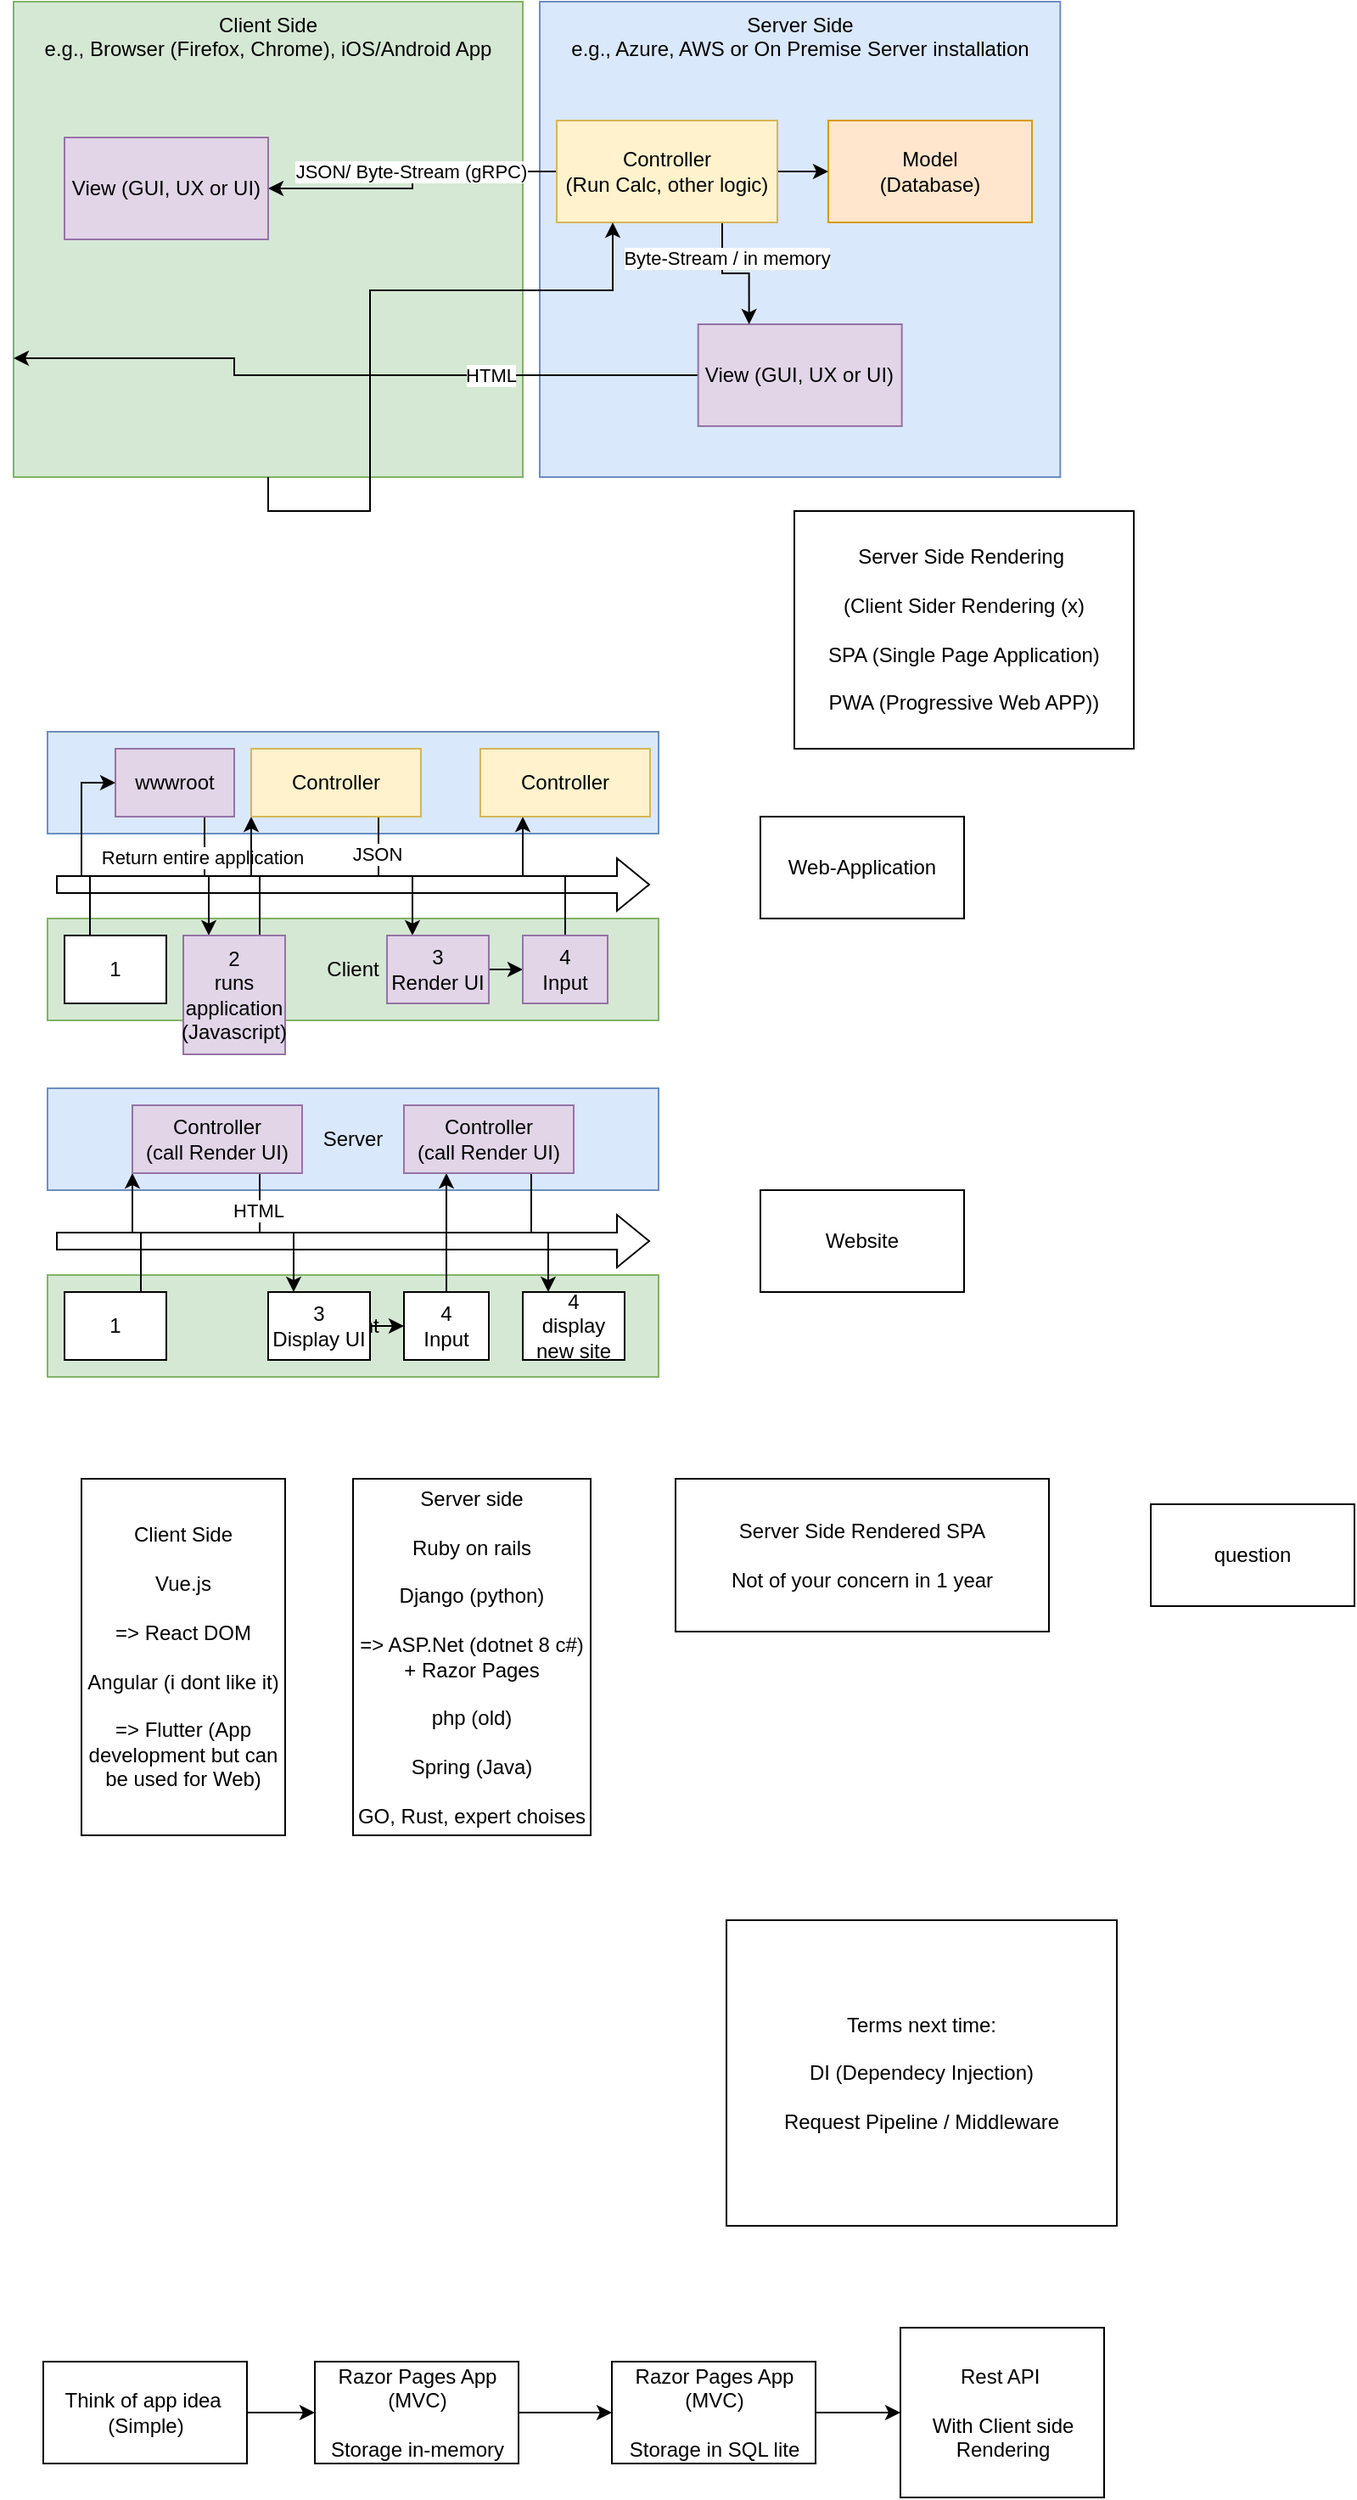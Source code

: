 <mxfile version="24.4.4" type="device">
  <diagram name="Page-1" id="oQQ7_ljhtHYFDeojWaqg">
    <mxGraphModel dx="1426" dy="751" grid="1" gridSize="10" guides="1" tooltips="1" connect="1" arrows="1" fold="1" page="1" pageScale="1" pageWidth="827" pageHeight="1169" math="0" shadow="0">
      <root>
        <mxCell id="0" />
        <mxCell id="1" parent="0" />
        <mxCell id="OJlBbGmLdrQoNpGTSctd-1" value="Client Side&lt;br&gt;e.g., Browser (Firefox, Chrome), iOS/Android App" style="rounded=0;whiteSpace=wrap;html=1;horizontal=1;verticalAlign=top;fillColor=#d5e8d4;strokeColor=#82b366;" parent="1" vertex="1">
          <mxGeometry x="100" y="60" width="300" height="280" as="geometry" />
        </mxCell>
        <mxCell id="OJlBbGmLdrQoNpGTSctd-2" value="Server Side&lt;br&gt;e.g., Azure, AWS or On Premise Server installation" style="rounded=0;whiteSpace=wrap;html=1;horizontal=1;verticalAlign=top;fillColor=#dae8fc;strokeColor=#6c8ebf;" parent="1" vertex="1">
          <mxGeometry x="410" y="60" width="306.67" height="280" as="geometry" />
        </mxCell>
        <mxCell id="OJlBbGmLdrQoNpGTSctd-17" style="edgeStyle=orthogonalEdgeStyle;rounded=0;orthogonalLoop=1;jettySize=auto;html=1;exitX=0;exitY=0.5;exitDx=0;exitDy=0;entryX=0;entryY=0.75;entryDx=0;entryDy=0;" parent="1" source="OJlBbGmLdrQoNpGTSctd-3" target="OJlBbGmLdrQoNpGTSctd-1" edge="1">
          <mxGeometry relative="1" as="geometry">
            <mxPoint x="250" y="280" as="targetPoint" />
            <Array as="points">
              <mxPoint x="230" y="280" />
              <mxPoint x="230" y="270" />
            </Array>
          </mxGeometry>
        </mxCell>
        <mxCell id="OJlBbGmLdrQoNpGTSctd-18" value="HTML" style="edgeLabel;html=1;align=center;verticalAlign=middle;resizable=0;points=[];" parent="OJlBbGmLdrQoNpGTSctd-17" vertex="1" connectable="0">
          <mxGeometry x="-0.09" y="3" relative="1" as="geometry">
            <mxPoint x="65" y="-3" as="offset" />
          </mxGeometry>
        </mxCell>
        <mxCell id="OJlBbGmLdrQoNpGTSctd-3" value="View (GUI, UX or UI)" style="rounded=0;whiteSpace=wrap;html=1;fillColor=#e1d5e7;strokeColor=#9673a6;" parent="1" vertex="1">
          <mxGeometry x="503.34" y="250" width="120" height="60" as="geometry" />
        </mxCell>
        <mxCell id="OJlBbGmLdrQoNpGTSctd-4" value="Model&lt;br&gt;(Database)" style="rounded=0;whiteSpace=wrap;html=1;fillColor=#ffe6cc;strokeColor=#d79b00;" parent="1" vertex="1">
          <mxGeometry x="580" y="130" width="120" height="60" as="geometry" />
        </mxCell>
        <mxCell id="OJlBbGmLdrQoNpGTSctd-8" style="edgeStyle=orthogonalEdgeStyle;rounded=0;orthogonalLoop=1;jettySize=auto;html=1;exitX=1;exitY=0.5;exitDx=0;exitDy=0;entryX=0;entryY=0.5;entryDx=0;entryDy=0;" parent="1" source="OJlBbGmLdrQoNpGTSctd-5" target="OJlBbGmLdrQoNpGTSctd-4" edge="1">
          <mxGeometry relative="1" as="geometry" />
        </mxCell>
        <mxCell id="OJlBbGmLdrQoNpGTSctd-9" style="edgeStyle=orthogonalEdgeStyle;rounded=0;orthogonalLoop=1;jettySize=auto;html=1;exitX=0.75;exitY=1;exitDx=0;exitDy=0;entryX=0.25;entryY=0;entryDx=0;entryDy=0;" parent="1" source="OJlBbGmLdrQoNpGTSctd-5" target="OJlBbGmLdrQoNpGTSctd-3" edge="1">
          <mxGeometry relative="1" as="geometry" />
        </mxCell>
        <mxCell id="OJlBbGmLdrQoNpGTSctd-11" value="Byte-Stream / in memory" style="edgeLabel;html=1;align=center;verticalAlign=middle;resizable=0;points=[];" parent="OJlBbGmLdrQoNpGTSctd-9" vertex="1" connectable="0">
          <mxGeometry x="-0.465" y="2" relative="1" as="geometry">
            <mxPoint as="offset" />
          </mxGeometry>
        </mxCell>
        <mxCell id="OJlBbGmLdrQoNpGTSctd-13" style="edgeStyle=orthogonalEdgeStyle;rounded=0;orthogonalLoop=1;jettySize=auto;html=1;exitX=0;exitY=0.5;exitDx=0;exitDy=0;entryX=1;entryY=0.5;entryDx=0;entryDy=0;" parent="1" source="OJlBbGmLdrQoNpGTSctd-5" target="OJlBbGmLdrQoNpGTSctd-12" edge="1">
          <mxGeometry relative="1" as="geometry" />
        </mxCell>
        <mxCell id="OJlBbGmLdrQoNpGTSctd-14" value="JSON/ Byte-Stream (gRPC)" style="edgeLabel;html=1;align=center;verticalAlign=middle;resizable=0;points=[];" parent="OJlBbGmLdrQoNpGTSctd-13" vertex="1" connectable="0">
          <mxGeometry x="-0.208" relative="1" as="geometry">
            <mxPoint x="-15" as="offset" />
          </mxGeometry>
        </mxCell>
        <mxCell id="OJlBbGmLdrQoNpGTSctd-5" value="Controller&lt;br&gt;(Run Calc, other logic)" style="rounded=0;whiteSpace=wrap;html=1;fillColor=#fff2cc;strokeColor=#d6b656;" parent="1" vertex="1">
          <mxGeometry x="420" y="130" width="130" height="60" as="geometry" />
        </mxCell>
        <mxCell id="OJlBbGmLdrQoNpGTSctd-7" style="edgeStyle=orthogonalEdgeStyle;rounded=0;orthogonalLoop=1;jettySize=auto;html=1;exitX=0.5;exitY=1;exitDx=0;exitDy=0;entryX=0.25;entryY=1;entryDx=0;entryDy=0;" parent="1" source="OJlBbGmLdrQoNpGTSctd-1" target="OJlBbGmLdrQoNpGTSctd-5" edge="1">
          <mxGeometry relative="1" as="geometry">
            <Array as="points">
              <mxPoint x="250" y="360" />
              <mxPoint x="310" y="360" />
              <mxPoint x="310" y="230" />
              <mxPoint x="453" y="230" />
              <mxPoint x="453" y="190" />
            </Array>
          </mxGeometry>
        </mxCell>
        <mxCell id="OJlBbGmLdrQoNpGTSctd-10" value="Server Side Rendering&amp;nbsp;&lt;br&gt;&lt;br&gt;(Client Sider Rendering (x)&lt;br&gt;&lt;br&gt;SPA (Single Page Application)&lt;br&gt;&lt;br&gt;PWA (Progressive Web APP))" style="rounded=0;whiteSpace=wrap;html=1;" parent="1" vertex="1">
          <mxGeometry x="560.0" y="360" width="200" height="140" as="geometry" />
        </mxCell>
        <mxCell id="OJlBbGmLdrQoNpGTSctd-12" value="View (GUI, UX or UI)" style="rounded=0;whiteSpace=wrap;html=1;fillColor=#e1d5e7;strokeColor=#9673a6;" parent="1" vertex="1">
          <mxGeometry x="130.0" y="140" width="120" height="60" as="geometry" />
        </mxCell>
        <mxCell id="OJlBbGmLdrQoNpGTSctd-21" value="Server" style="rounded=0;whiteSpace=wrap;html=1;fillColor=#dae8fc;strokeColor=#6c8ebf;" parent="1" vertex="1">
          <mxGeometry x="120" y="490" width="360" height="60" as="geometry" />
        </mxCell>
        <mxCell id="OJlBbGmLdrQoNpGTSctd-22" value="Client" style="rounded=0;whiteSpace=wrap;html=1;fillColor=#d5e8d4;strokeColor=#82b366;" parent="1" vertex="1">
          <mxGeometry x="120" y="600" width="360" height="60" as="geometry" />
        </mxCell>
        <mxCell id="OJlBbGmLdrQoNpGTSctd-23" value="" style="shape=flexArrow;endArrow=classic;html=1;rounded=0;" parent="1" edge="1">
          <mxGeometry width="50" height="50" relative="1" as="geometry">
            <mxPoint x="125" y="580" as="sourcePoint" />
            <mxPoint x="475" y="580" as="targetPoint" />
          </mxGeometry>
        </mxCell>
        <mxCell id="OJlBbGmLdrQoNpGTSctd-26" style="edgeStyle=orthogonalEdgeStyle;rounded=0;orthogonalLoop=1;jettySize=auto;html=1;exitX=0.75;exitY=1;exitDx=0;exitDy=0;entryX=0.25;entryY=0;entryDx=0;entryDy=0;" parent="1" source="OJlBbGmLdrQoNpGTSctd-20" target="OJlBbGmLdrQoNpGTSctd-25" edge="1">
          <mxGeometry relative="1" as="geometry" />
        </mxCell>
        <mxCell id="OJlBbGmLdrQoNpGTSctd-59" value="Return entire application" style="edgeLabel;html=1;align=center;verticalAlign=middle;resizable=0;points=[];" parent="OJlBbGmLdrQoNpGTSctd-26" vertex="1" connectable="0">
          <mxGeometry x="-0.336" y="-2" relative="1" as="geometry">
            <mxPoint as="offset" />
          </mxGeometry>
        </mxCell>
        <mxCell id="OJlBbGmLdrQoNpGTSctd-20" value="wwwroot" style="rounded=0;whiteSpace=wrap;html=1;fillColor=#e1d5e7;strokeColor=#9673a6;" parent="1" vertex="1">
          <mxGeometry x="160" y="500" width="70" height="40" as="geometry" />
        </mxCell>
        <mxCell id="OJlBbGmLdrQoNpGTSctd-24" style="edgeStyle=orthogonalEdgeStyle;rounded=0;orthogonalLoop=1;jettySize=auto;html=1;exitX=0.25;exitY=0;exitDx=0;exitDy=0;entryX=0;entryY=0.5;entryDx=0;entryDy=0;" parent="1" source="OJlBbGmLdrQoNpGTSctd-19" target="OJlBbGmLdrQoNpGTSctd-20" edge="1">
          <mxGeometry relative="1" as="geometry" />
        </mxCell>
        <mxCell id="OJlBbGmLdrQoNpGTSctd-19" value="1" style="rounded=0;whiteSpace=wrap;html=1;" parent="1" vertex="1">
          <mxGeometry x="130" y="610" width="60" height="40" as="geometry" />
        </mxCell>
        <mxCell id="OJlBbGmLdrQoNpGTSctd-28" style="edgeStyle=orthogonalEdgeStyle;rounded=0;orthogonalLoop=1;jettySize=auto;html=1;exitX=0.75;exitY=0;exitDx=0;exitDy=0;entryX=0;entryY=1;entryDx=0;entryDy=0;" parent="1" source="OJlBbGmLdrQoNpGTSctd-25" target="OJlBbGmLdrQoNpGTSctd-27" edge="1">
          <mxGeometry relative="1" as="geometry" />
        </mxCell>
        <mxCell id="OJlBbGmLdrQoNpGTSctd-25" value="2&lt;br&gt;runs application (Javascript)" style="rounded=0;whiteSpace=wrap;html=1;fillColor=#e1d5e7;strokeColor=#9673a6;" parent="1" vertex="1">
          <mxGeometry x="200" y="610" width="60" height="70" as="geometry" />
        </mxCell>
        <mxCell id="OJlBbGmLdrQoNpGTSctd-31" style="edgeStyle=orthogonalEdgeStyle;rounded=0;orthogonalLoop=1;jettySize=auto;html=1;exitX=0.75;exitY=1;exitDx=0;exitDy=0;entryX=0.25;entryY=0;entryDx=0;entryDy=0;" parent="1" source="OJlBbGmLdrQoNpGTSctd-27" target="OJlBbGmLdrQoNpGTSctd-30" edge="1">
          <mxGeometry relative="1" as="geometry" />
        </mxCell>
        <mxCell id="OJlBbGmLdrQoNpGTSctd-32" value="JSON" style="edgeLabel;html=1;align=center;verticalAlign=middle;resizable=0;points=[];" parent="OJlBbGmLdrQoNpGTSctd-31" vertex="1" connectable="0">
          <mxGeometry x="-0.511" y="-1" relative="1" as="geometry">
            <mxPoint as="offset" />
          </mxGeometry>
        </mxCell>
        <mxCell id="OJlBbGmLdrQoNpGTSctd-27" value="Controller" style="rounded=0;whiteSpace=wrap;html=1;fillColor=#fff2cc;strokeColor=#d6b656;" parent="1" vertex="1">
          <mxGeometry x="240" y="500" width="100" height="40" as="geometry" />
        </mxCell>
        <mxCell id="OJlBbGmLdrQoNpGTSctd-34" style="edgeStyle=orthogonalEdgeStyle;rounded=0;orthogonalLoop=1;jettySize=auto;html=1;exitX=1;exitY=0.5;exitDx=0;exitDy=0;entryX=0;entryY=0.5;entryDx=0;entryDy=0;" parent="1" source="OJlBbGmLdrQoNpGTSctd-30" target="OJlBbGmLdrQoNpGTSctd-33" edge="1">
          <mxGeometry relative="1" as="geometry" />
        </mxCell>
        <mxCell id="OJlBbGmLdrQoNpGTSctd-30" value="3&lt;br&gt;Render UI" style="rounded=0;whiteSpace=wrap;html=1;fillColor=#e1d5e7;strokeColor=#9673a6;" parent="1" vertex="1">
          <mxGeometry x="320" y="610" width="60" height="40" as="geometry" />
        </mxCell>
        <mxCell id="OJlBbGmLdrQoNpGTSctd-36" style="edgeStyle=orthogonalEdgeStyle;rounded=0;orthogonalLoop=1;jettySize=auto;html=1;exitX=0.5;exitY=0;exitDx=0;exitDy=0;entryX=0.25;entryY=1;entryDx=0;entryDy=0;" parent="1" source="OJlBbGmLdrQoNpGTSctd-33" target="OJlBbGmLdrQoNpGTSctd-35" edge="1">
          <mxGeometry relative="1" as="geometry" />
        </mxCell>
        <mxCell id="OJlBbGmLdrQoNpGTSctd-33" value="4&lt;br&gt;Input" style="rounded=0;whiteSpace=wrap;html=1;fillColor=#e1d5e7;strokeColor=#9673a6;" parent="1" vertex="1">
          <mxGeometry x="400" y="610" width="50" height="40" as="geometry" />
        </mxCell>
        <mxCell id="OJlBbGmLdrQoNpGTSctd-35" value="Controller" style="rounded=0;whiteSpace=wrap;html=1;fillColor=#fff2cc;strokeColor=#d6b656;" parent="1" vertex="1">
          <mxGeometry x="375" y="500" width="100" height="40" as="geometry" />
        </mxCell>
        <mxCell id="OJlBbGmLdrQoNpGTSctd-37" value="Server" style="rounded=0;whiteSpace=wrap;html=1;fillColor=#dae8fc;strokeColor=#6c8ebf;" parent="1" vertex="1">
          <mxGeometry x="120" y="700" width="360" height="60" as="geometry" />
        </mxCell>
        <mxCell id="OJlBbGmLdrQoNpGTSctd-38" value="Client" style="rounded=0;whiteSpace=wrap;html=1;fillColor=#d5e8d4;strokeColor=#82b366;" parent="1" vertex="1">
          <mxGeometry x="120" y="810" width="360" height="60" as="geometry" />
        </mxCell>
        <mxCell id="OJlBbGmLdrQoNpGTSctd-39" value="" style="shape=flexArrow;endArrow=classic;html=1;rounded=0;" parent="1" edge="1">
          <mxGeometry width="50" height="50" relative="1" as="geometry">
            <mxPoint x="125" y="790" as="sourcePoint" />
            <mxPoint x="475" y="790" as="targetPoint" />
          </mxGeometry>
        </mxCell>
        <mxCell id="OJlBbGmLdrQoNpGTSctd-44" style="edgeStyle=orthogonalEdgeStyle;rounded=0;orthogonalLoop=1;jettySize=auto;html=1;exitX=0.75;exitY=0;exitDx=0;exitDy=0;entryX=0;entryY=1;entryDx=0;entryDy=0;" parent="1" source="OJlBbGmLdrQoNpGTSctd-45" target="OJlBbGmLdrQoNpGTSctd-48" edge="1">
          <mxGeometry relative="1" as="geometry" />
        </mxCell>
        <mxCell id="OJlBbGmLdrQoNpGTSctd-45" value="1" style="rounded=0;whiteSpace=wrap;html=1;" parent="1" vertex="1">
          <mxGeometry x="130" y="820" width="60" height="40" as="geometry" />
        </mxCell>
        <mxCell id="OJlBbGmLdrQoNpGTSctd-46" style="edgeStyle=orthogonalEdgeStyle;rounded=0;orthogonalLoop=1;jettySize=auto;html=1;exitX=0.75;exitY=1;exitDx=0;exitDy=0;entryX=0.25;entryY=0;entryDx=0;entryDy=0;" parent="1" source="OJlBbGmLdrQoNpGTSctd-48" target="OJlBbGmLdrQoNpGTSctd-50" edge="1">
          <mxGeometry relative="1" as="geometry" />
        </mxCell>
        <mxCell id="OJlBbGmLdrQoNpGTSctd-47" value="HTML" style="edgeLabel;html=1;align=center;verticalAlign=middle;resizable=0;points=[];" parent="OJlBbGmLdrQoNpGTSctd-46" vertex="1" connectable="0">
          <mxGeometry x="-0.511" y="-1" relative="1" as="geometry">
            <mxPoint as="offset" />
          </mxGeometry>
        </mxCell>
        <mxCell id="OJlBbGmLdrQoNpGTSctd-48" value="Controller&lt;br&gt;(call Render UI)" style="rounded=0;whiteSpace=wrap;html=1;fillColor=#e1d5e7;strokeColor=#9673a6;" parent="1" vertex="1">
          <mxGeometry x="170" y="710" width="100" height="40" as="geometry" />
        </mxCell>
        <mxCell id="OJlBbGmLdrQoNpGTSctd-49" style="edgeStyle=orthogonalEdgeStyle;rounded=0;orthogonalLoop=1;jettySize=auto;html=1;exitX=1;exitY=0.5;exitDx=0;exitDy=0;entryX=0;entryY=0.5;entryDx=0;entryDy=0;" parent="1" source="OJlBbGmLdrQoNpGTSctd-50" target="OJlBbGmLdrQoNpGTSctd-52" edge="1">
          <mxGeometry relative="1" as="geometry" />
        </mxCell>
        <mxCell id="OJlBbGmLdrQoNpGTSctd-50" value="3&lt;br&gt;Display UI" style="rounded=0;whiteSpace=wrap;html=1;" parent="1" vertex="1">
          <mxGeometry x="250" y="820" width="60" height="40" as="geometry" />
        </mxCell>
        <mxCell id="OJlBbGmLdrQoNpGTSctd-51" style="edgeStyle=orthogonalEdgeStyle;rounded=0;orthogonalLoop=1;jettySize=auto;html=1;exitX=0.5;exitY=0;exitDx=0;exitDy=0;entryX=0.25;entryY=1;entryDx=0;entryDy=0;" parent="1" source="OJlBbGmLdrQoNpGTSctd-52" target="OJlBbGmLdrQoNpGTSctd-53" edge="1">
          <mxGeometry relative="1" as="geometry" />
        </mxCell>
        <mxCell id="OJlBbGmLdrQoNpGTSctd-52" value="4&lt;br&gt;Input" style="rounded=0;whiteSpace=wrap;html=1;" parent="1" vertex="1">
          <mxGeometry x="330" y="820" width="50" height="40" as="geometry" />
        </mxCell>
        <mxCell id="OJlBbGmLdrQoNpGTSctd-55" style="edgeStyle=orthogonalEdgeStyle;rounded=0;orthogonalLoop=1;jettySize=auto;html=1;exitX=0.75;exitY=1;exitDx=0;exitDy=0;entryX=0.25;entryY=0;entryDx=0;entryDy=0;" parent="1" source="OJlBbGmLdrQoNpGTSctd-53" target="OJlBbGmLdrQoNpGTSctd-54" edge="1">
          <mxGeometry relative="1" as="geometry" />
        </mxCell>
        <mxCell id="OJlBbGmLdrQoNpGTSctd-53" value="Controller&lt;br&gt;(call Render UI)" style="rounded=0;whiteSpace=wrap;html=1;fillColor=#e1d5e7;strokeColor=#9673a6;" parent="1" vertex="1">
          <mxGeometry x="330" y="710" width="100" height="40" as="geometry" />
        </mxCell>
        <mxCell id="OJlBbGmLdrQoNpGTSctd-54" value="4&lt;br&gt;display new site" style="rounded=0;whiteSpace=wrap;html=1;" parent="1" vertex="1">
          <mxGeometry x="400" y="820" width="60" height="40" as="geometry" />
        </mxCell>
        <mxCell id="OJlBbGmLdrQoNpGTSctd-56" value="Website" style="rounded=0;whiteSpace=wrap;html=1;" parent="1" vertex="1">
          <mxGeometry x="540" y="760" width="120" height="60" as="geometry" />
        </mxCell>
        <mxCell id="OJlBbGmLdrQoNpGTSctd-57" value="Web-Application" style="rounded=0;whiteSpace=wrap;html=1;" parent="1" vertex="1">
          <mxGeometry x="540" y="540" width="120" height="60" as="geometry" />
        </mxCell>
        <mxCell id="OJlBbGmLdrQoNpGTSctd-60" value="Server Side Rendered SPA&lt;br&gt;&lt;br&gt;Not of your concern in 1 year" style="rounded=0;whiteSpace=wrap;html=1;" parent="1" vertex="1">
          <mxGeometry x="490" y="930" width="220" height="90" as="geometry" />
        </mxCell>
        <mxCell id="OJlBbGmLdrQoNpGTSctd-61" value="Server side&lt;br&gt;&lt;br&gt;Ruby on rails&lt;br&gt;&lt;br&gt;Django (python)&lt;br&gt;&lt;br&gt;=&amp;gt; ASP.Net (dotnet 8 c#) + Razor Pages&lt;br&gt;&lt;br&gt;php (old)&lt;br&gt;&lt;br&gt;Spring (Java)&lt;br&gt;&lt;br&gt;GO, Rust, expert choises" style="rounded=0;whiteSpace=wrap;html=1;" parent="1" vertex="1">
          <mxGeometry x="300" y="930" width="140" height="210" as="geometry" />
        </mxCell>
        <mxCell id="OJlBbGmLdrQoNpGTSctd-62" value="Client Side&lt;br&gt;&lt;br&gt;&lt;div&gt;Vue.js&lt;br&gt;&lt;br&gt;=&amp;gt; React DOM&lt;br&gt;&lt;br&gt;Angular (i dont like it)&lt;br&gt;&lt;br&gt;=&amp;gt; Flutter (App development but can be used for Web)&lt;/div&gt;" style="rounded=0;whiteSpace=wrap;html=1;" parent="1" vertex="1">
          <mxGeometry x="140" y="930" width="120" height="210" as="geometry" />
        </mxCell>
        <mxCell id="OJlBbGmLdrQoNpGTSctd-63" value="Terms next time:&lt;br&gt;&lt;br&gt;DI (Dependecy Injection)&lt;br&gt;&lt;br&gt;Request Pipeline / Middleware" style="rounded=0;whiteSpace=wrap;html=1;" parent="1" vertex="1">
          <mxGeometry x="520" y="1190" width="230" height="180" as="geometry" />
        </mxCell>
        <mxCell id="OJlBbGmLdrQoNpGTSctd-68" style="edgeStyle=orthogonalEdgeStyle;rounded=0;orthogonalLoop=1;jettySize=auto;html=1;exitX=1;exitY=0.5;exitDx=0;exitDy=0;entryX=0;entryY=0.5;entryDx=0;entryDy=0;" parent="1" source="OJlBbGmLdrQoNpGTSctd-64" target="OJlBbGmLdrQoNpGTSctd-65" edge="1">
          <mxGeometry relative="1" as="geometry" />
        </mxCell>
        <mxCell id="OJlBbGmLdrQoNpGTSctd-64" value="Think of app idea&amp;nbsp;&lt;br&gt;(Simple)" style="rounded=0;whiteSpace=wrap;html=1;" parent="1" vertex="1">
          <mxGeometry x="117.5" y="1450" width="120" height="60" as="geometry" />
        </mxCell>
        <mxCell id="OJlBbGmLdrQoNpGTSctd-69" style="edgeStyle=orthogonalEdgeStyle;rounded=0;orthogonalLoop=1;jettySize=auto;html=1;exitX=1;exitY=0.5;exitDx=0;exitDy=0;entryX=0;entryY=0.5;entryDx=0;entryDy=0;" parent="1" source="OJlBbGmLdrQoNpGTSctd-65" target="OJlBbGmLdrQoNpGTSctd-66" edge="1">
          <mxGeometry relative="1" as="geometry" />
        </mxCell>
        <mxCell id="OJlBbGmLdrQoNpGTSctd-65" value="Razor Pages App (MVC)&lt;br&gt;&lt;br&gt;Storage in-memory" style="rounded=0;whiteSpace=wrap;html=1;" parent="1" vertex="1">
          <mxGeometry x="277.5" y="1450" width="120" height="60" as="geometry" />
        </mxCell>
        <mxCell id="OJlBbGmLdrQoNpGTSctd-70" style="edgeStyle=orthogonalEdgeStyle;rounded=0;orthogonalLoop=1;jettySize=auto;html=1;exitX=1;exitY=0.5;exitDx=0;exitDy=0;entryX=0;entryY=0.5;entryDx=0;entryDy=0;" parent="1" source="OJlBbGmLdrQoNpGTSctd-66" target="OJlBbGmLdrQoNpGTSctd-67" edge="1">
          <mxGeometry relative="1" as="geometry" />
        </mxCell>
        <mxCell id="OJlBbGmLdrQoNpGTSctd-66" value="Razor Pages App (MVC)&lt;br&gt;&lt;br&gt;Storage in SQL lite" style="rounded=0;whiteSpace=wrap;html=1;" parent="1" vertex="1">
          <mxGeometry x="452.5" y="1450" width="120" height="60" as="geometry" />
        </mxCell>
        <mxCell id="OJlBbGmLdrQoNpGTSctd-67" value="Rest API&amp;nbsp;&lt;br&gt;&lt;br&gt;With Client side Rendering" style="rounded=0;whiteSpace=wrap;html=1;" parent="1" vertex="1">
          <mxGeometry x="622.5" y="1430" width="120" height="100" as="geometry" />
        </mxCell>
        <mxCell id="IhxQTeWRG5M3wBYzgrrI-1" value="question" style="rounded=0;whiteSpace=wrap;html=1;" parent="1" vertex="1">
          <mxGeometry x="770" y="945" width="120" height="60" as="geometry" />
        </mxCell>
      </root>
    </mxGraphModel>
  </diagram>
</mxfile>

